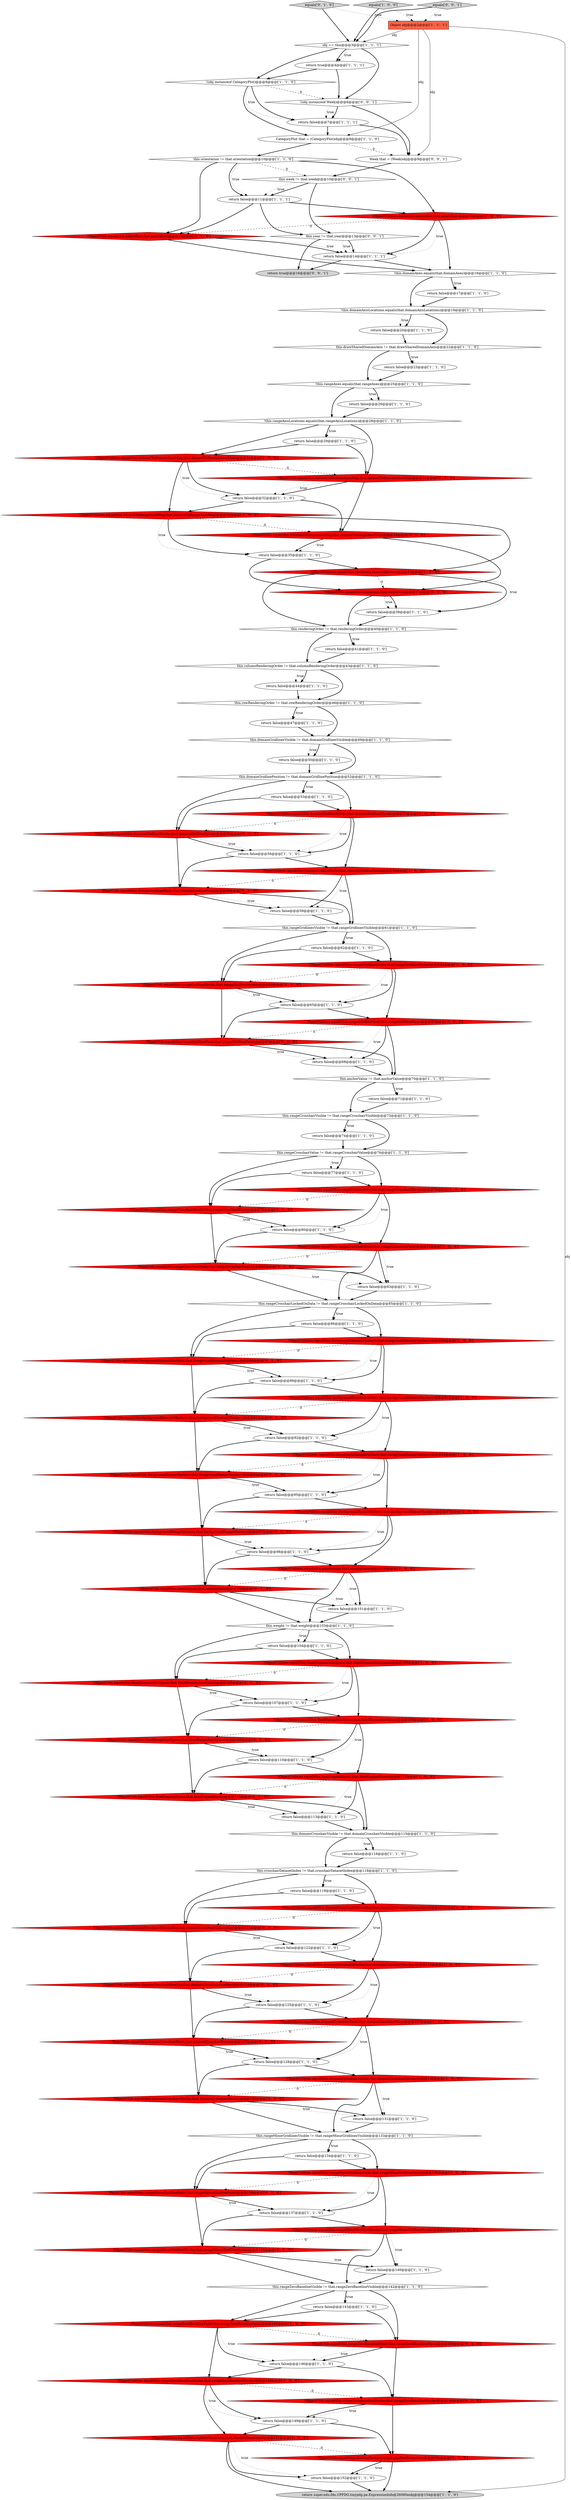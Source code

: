 digraph {
6 [style = filled, label = "return false@@@44@@@['1', '1', '0']", fillcolor = white, shape = ellipse image = "AAA0AAABBB1BBB"];
26 [style = filled, label = "!this.domainAxes.equals(that.domainAxes)@@@16@@@['1', '1', '0']", fillcolor = white, shape = diamond image = "AAA0AAABBB1BBB"];
95 [style = filled, label = "return false@@@47@@@['1', '1', '0']", fillcolor = white, shape = ellipse image = "AAA0AAABBB1BBB"];
1 [style = filled, label = "!ObjectUtilities.equal(this.datasetToDomainAxesMap,that.datasetToDomainAxesMap)@@@31@@@['1', '0', '0']", fillcolor = red, shape = diamond image = "AAA1AAABBB1BBB"];
80 [style = filled, label = "return false@@@143@@@['1', '1', '0']", fillcolor = white, shape = ellipse image = "AAA0AAABBB1BBB"];
8 [style = filled, label = "!this.rangeAxisLocations.equals(that.rangeAxisLocations)@@@28@@@['1', '1', '0']", fillcolor = white, shape = diamond image = "AAA0AAABBB1BBB"];
68 [style = filled, label = "return false@@@92@@@['1', '1', '0']", fillcolor = white, shape = ellipse image = "AAA0AAABBB1BBB"];
24 [style = filled, label = "return false@@@107@@@['1', '1', '0']", fillcolor = white, shape = ellipse image = "AAA0AAABBB1BBB"];
71 [style = filled, label = "!PaintUtilities.equal(this.rangeCrosshairPaint,that.rangeCrosshairPaint)@@@82@@@['1', '0', '0']", fillcolor = red, shape = diamond image = "AAA1AAABBB1BBB"];
104 [style = filled, label = "!ObjectUtils.equal(this.fixedLegendItems,that.fixedLegendItems)@@@112@@@['0', '1', '0']", fillcolor = red, shape = diamond image = "AAA1AAABBB2BBB"];
105 [style = filled, label = "!ObjectUtils.equal(this.backgroundDomainMarkers,that.backgroundDomainMarkers)@@@91@@@['0', '1', '0']", fillcolor = red, shape = diamond image = "AAA1AAABBB2BBB"];
125 [style = filled, label = "!ObjectUtils.equal(this.foregroundDomainMarkers,that.foregroundDomainMarkers)@@@88@@@['0', '1', '0']", fillcolor = red, shape = diamond image = "AAA1AAABBB2BBB"];
127 [style = filled, label = "!PaintUtils.equal(this.rangeCrosshairPaint,that.rangeCrosshairPaint)@@@82@@@['0', '1', '0']", fillcolor = red, shape = diamond image = "AAA1AAABBB2BBB"];
44 [style = filled, label = "return false@@@53@@@['1', '1', '0']", fillcolor = white, shape = ellipse image = "AAA0AAABBB1BBB"];
12 [style = filled, label = "return false@@@95@@@['1', '1', '0']", fillcolor = white, shape = ellipse image = "AAA0AAABBB1BBB"];
62 [style = filled, label = "return false@@@89@@@['1', '1', '0']", fillcolor = white, shape = ellipse image = "AAA0AAABBB1BBB"];
118 [style = filled, label = "!PaintUtils.equal(this.rangeGridlinePaint,that.rangeGridlinePaint)@@@67@@@['0', '1', '0']", fillcolor = red, shape = diamond image = "AAA1AAABBB2BBB"];
60 [style = filled, label = "return false@@@113@@@['1', '1', '0']", fillcolor = white, shape = ellipse image = "AAA0AAABBB1BBB"];
123 [style = filled, label = "!ObjectUtils.equal(this.axisOffset,that.axisOffset)@@@13@@@['0', '1', '0']", fillcolor = red, shape = diamond image = "AAA1AAABBB2BBB"];
39 [style = filled, label = "!ObjectUtilities.equal(this.rangeZeroBaselineStroke,that.rangeZeroBaselineStroke)@@@148@@@['1', '0', '0']", fillcolor = red, shape = diamond image = "AAA1AAABBB1BBB"];
81 [style = filled, label = "return false@@@20@@@['1', '1', '0']", fillcolor = white, shape = ellipse image = "AAA0AAABBB1BBB"];
133 [style = filled, label = "return true@@@16@@@['0', '0', '1']", fillcolor = lightgray, shape = ellipse image = "AAA0AAABBB3BBB"];
101 [style = filled, label = "return false@@@140@@@['1', '1', '0']", fillcolor = white, shape = ellipse image = "AAA0AAABBB1BBB"];
2 [style = filled, label = "!ObjectUtilities.equal(this.renderers,that.renderers)@@@37@@@['1', '0', '0']", fillcolor = red, shape = diamond image = "AAA1AAABBB1BBB"];
9 [style = filled, label = "!ObjectUtilities.equal(this.datasetToRangeAxesMap,that.datasetToRangeAxesMap)@@@34@@@['1', '0', '0']", fillcolor = red, shape = diamond image = "AAA1AAABBB1BBB"];
37 [style = filled, label = "!ObjectUtilities.equal(this.annotations,that.annotations)@@@100@@@['1', '0', '0']", fillcolor = red, shape = diamond image = "AAA1AAABBB1BBB"];
66 [style = filled, label = "!(obj instanceof CategoryPlot)@@@6@@@['1', '1', '0']", fillcolor = white, shape = diamond image = "AAA0AAABBB1BBB"];
3 [style = filled, label = "!ObjectUtilities.equal(this.backgroundDomainMarkers,that.backgroundDomainMarkers)@@@91@@@['1', '0', '0']", fillcolor = red, shape = diamond image = "AAA1AAABBB1BBB"];
79 [style = filled, label = "this.orientation != that.orientation@@@10@@@['1', '1', '0']", fillcolor = white, shape = diamond image = "AAA0AAABBB1BBB"];
54 [style = filled, label = "return false@@@59@@@['1', '1', '0']", fillcolor = white, shape = ellipse image = "AAA0AAABBB1BBB"];
28 [style = filled, label = "!ObjectUtilities.equal(this.shadowGenerator,that.shadowGenerator)@@@151@@@['1', '0', '0']", fillcolor = red, shape = diamond image = "AAA1AAABBB1BBB"];
119 [style = filled, label = "!ObjectUtils.equal(this.annotations,that.annotations)@@@100@@@['0', '1', '0']", fillcolor = red, shape = diamond image = "AAA1AAABBB2BBB"];
51 [style = filled, label = "return false@@@77@@@['1', '1', '0']", fillcolor = white, shape = ellipse image = "AAA0AAABBB1BBB"];
112 [style = filled, label = "!ObjectUtils.equal(this.rangeCrosshairStroke,that.rangeCrosshairStroke)@@@79@@@['0', '1', '0']", fillcolor = red, shape = diamond image = "AAA1AAABBB2BBB"];
131 [style = filled, label = "!ObjectUtils.equal(this.renderers,that.renderers)@@@37@@@['0', '1', '0']", fillcolor = red, shape = diamond image = "AAA1AAABBB2BBB"];
35 [style = filled, label = "this.weight != that.weight@@@103@@@['1', '1', '0']", fillcolor = white, shape = diamond image = "AAA0AAABBB1BBB"];
109 [style = filled, label = "!ObjectUtils.equal(this.domainGridlineStroke,that.domainGridlineStroke)@@@55@@@['0', '1', '0']", fillcolor = red, shape = diamond image = "AAA1AAABBB2BBB"];
58 [style = filled, label = "return false@@@152@@@['1', '1', '0']", fillcolor = white, shape = ellipse image = "AAA0AAABBB1BBB"];
88 [style = filled, label = "Object obj@@@2@@@['1', '1', '1']", fillcolor = tomato, shape = box image = "AAA0AAABBB1BBB"];
85 [style = filled, label = "!PaintUtilities.equal(this.rangeMinorGridlinePaint,that.rangeMinorGridlinePaint)@@@136@@@['1', '0', '0']", fillcolor = red, shape = diamond image = "AAA1AAABBB1BBB"];
84 [style = filled, label = "return false@@@110@@@['1', '1', '0']", fillcolor = white, shape = ellipse image = "AAA0AAABBB1BBB"];
74 [style = filled, label = "return false@@@146@@@['1', '1', '0']", fillcolor = white, shape = ellipse image = "AAA0AAABBB1BBB"];
83 [style = filled, label = "return false@@@35@@@['1', '1', '0']", fillcolor = white, shape = ellipse image = "AAA0AAABBB1BBB"];
73 [style = filled, label = "return false@@@122@@@['1', '1', '0']", fillcolor = white, shape = ellipse image = "AAA0AAABBB1BBB"];
47 [style = filled, label = "!PaintUtilities.equal(this.rangeGridlinePaint,that.rangeGridlinePaint)@@@67@@@['1', '0', '0']", fillcolor = red, shape = diamond image = "AAA1AAABBB1BBB"];
117 [style = filled, label = "!ObjectUtils.equal(this.datasetToRangeAxesMap,that.datasetToRangeAxesMap)@@@34@@@['0', '1', '0']", fillcolor = red, shape = diamond image = "AAA1AAABBB2BBB"];
69 [style = filled, label = "return false@@@17@@@['1', '1', '0']", fillcolor = white, shape = ellipse image = "AAA0AAABBB1BBB"];
89 [style = filled, label = "!ObjectUtilities.equal(this.domainGridlineStroke,that.domainGridlineStroke)@@@55@@@['1', '0', '0']", fillcolor = red, shape = diamond image = "AAA1AAABBB1BBB"];
57 [style = filled, label = "this.rangeCrosshairValue != that.rangeCrosshairValue@@@76@@@['1', '1', '0']", fillcolor = white, shape = diamond image = "AAA0AAABBB1BBB"];
110 [style = filled, label = "!PaintUtils.equal(this.rangeZeroBaselinePaint,that.rangeZeroBaselinePaint)@@@145@@@['0', '1', '0']", fillcolor = red, shape = diamond image = "AAA1AAABBB2BBB"];
121 [style = filled, label = "!ObjectUtils.equal(this.datasetToDomainAxesMap,that.datasetToDomainAxesMap)@@@31@@@['0', '1', '0']", fillcolor = red, shape = diamond image = "AAA1AAABBB2BBB"];
31 [style = filled, label = "return false@@@74@@@['1', '1', '0']", fillcolor = white, shape = ellipse image = "AAA0AAABBB1BBB"];
132 [style = filled, label = "equals['0', '0', '1']", fillcolor = lightgray, shape = diamond image = "AAA0AAABBB3BBB"];
115 [style = filled, label = "!ObjectUtils.equal(this.fixedDomainAxisSpace,that.fixedDomainAxisSpace)@@@106@@@['0', '1', '0']", fillcolor = red, shape = diamond image = "AAA1AAABBB2BBB"];
25 [style = filled, label = "equals['1', '0', '0']", fillcolor = lightgray, shape = diamond image = "AAA0AAABBB1BBB"];
18 [style = filled, label = "!this.rangeAxes.equals(that.rangeAxes)@@@25@@@['1', '1', '0']", fillcolor = white, shape = diamond image = "AAA0AAABBB1BBB"];
82 [style = filled, label = "return false@@@83@@@['1', '1', '0']", fillcolor = white, shape = ellipse image = "AAA0AAABBB1BBB"];
108 [style = filled, label = "equals['0', '1', '0']", fillcolor = lightgray, shape = diamond image = "AAA0AAABBB2BBB"];
17 [style = filled, label = "return false@@@62@@@['1', '1', '0']", fillcolor = white, shape = ellipse image = "AAA0AAABBB1BBB"];
128 [style = filled, label = "!ObjectUtils.equal(this.domainCrosshairColumnKey,that.domainCrosshairColumnKey)@@@121@@@['0', '1', '0']", fillcolor = red, shape = diamond image = "AAA1AAABBB2BBB"];
86 [style = filled, label = "!ObjectUtilities.equal(this.rangeGridlineStroke,that.rangeGridlineStroke)@@@64@@@['1', '0', '0']", fillcolor = red, shape = diamond image = "AAA1AAABBB1BBB"];
129 [style = filled, label = "!ObjectUtils.equal(this.foregroundRangeMarkers,that.foregroundRangeMarkers)@@@94@@@['0', '1', '0']", fillcolor = red, shape = diamond image = "AAA1AAABBB2BBB"];
32 [style = filled, label = "!ObjectUtilities.equal(this.domainCrosshairColumnKey,that.domainCrosshairColumnKey)@@@121@@@['1', '0', '0']", fillcolor = red, shape = diamond image = "AAA1AAABBB1BBB"];
126 [style = filled, label = "!ObjectUtils.equal(this.backgroundRangeMarkers,that.backgroundRangeMarkers)@@@97@@@['0', '1', '0']", fillcolor = red, shape = diamond image = "AAA1AAABBB2BBB"];
137 [style = filled, label = "Week that = (Week)obj@@@9@@@['0', '0', '1']", fillcolor = white, shape = ellipse image = "AAA0AAABBB3BBB"];
41 [style = filled, label = "this.domainCrosshairVisible != that.domainCrosshairVisible@@@115@@@['1', '1', '0']", fillcolor = white, shape = diamond image = "AAA0AAABBB1BBB"];
23 [style = filled, label = "obj == this@@@3@@@['1', '1', '1']", fillcolor = white, shape = diamond image = "AAA0AAABBB1BBB"];
52 [style = filled, label = "this.drawSharedDomainAxis != that.drawSharedDomainAxis@@@22@@@['1', '1', '0']", fillcolor = white, shape = diamond image = "AAA0AAABBB1BBB"];
67 [style = filled, label = "return false@@@131@@@['1', '1', '0']", fillcolor = white, shape = ellipse image = "AAA0AAABBB1BBB"];
59 [style = filled, label = "return false@@@134@@@['1', '1', '0']", fillcolor = white, shape = ellipse image = "AAA0AAABBB1BBB"];
30 [style = filled, label = "this.renderingOrder != that.renderingOrder@@@40@@@['1', '1', '0']", fillcolor = white, shape = diamond image = "AAA0AAABBB1BBB"];
46 [style = filled, label = "return false@@@116@@@['1', '1', '0']", fillcolor = white, shape = ellipse image = "AAA0AAABBB1BBB"];
48 [style = filled, label = "this.rangeCrosshairLockedOnData != that.rangeCrosshairLockedOnData@@@85@@@['1', '1', '0']", fillcolor = white, shape = diamond image = "AAA0AAABBB1BBB"];
5 [style = filled, label = "return false@@@11@@@['1', '1', '1']", fillcolor = white, shape = ellipse image = "AAA0AAABBB1BBB"];
56 [style = filled, label = "!PaintUtilities.equal(this.domainGridlinePaint,that.domainGridlinePaint)@@@58@@@['1', '0', '0']", fillcolor = red, shape = diamond image = "AAA1AAABBB1BBB"];
111 [style = filled, label = "!ObjectUtils.equal(this.rangeZeroBaselineStroke,that.rangeZeroBaselineStroke)@@@148@@@['0', '1', '0']", fillcolor = red, shape = diamond image = "AAA1AAABBB2BBB"];
87 [style = filled, label = "return false@@@101@@@['1', '1', '0']", fillcolor = white, shape = ellipse image = "AAA0AAABBB1BBB"];
21 [style = filled, label = "this.columnRenderingOrder != that.columnRenderingOrder@@@43@@@['1', '1', '0']", fillcolor = white, shape = diamond image = "AAA0AAABBB1BBB"];
11 [style = filled, label = "return false@@@125@@@['1', '1', '0']", fillcolor = white, shape = ellipse image = "AAA0AAABBB1BBB"];
49 [style = filled, label = "!ObjectUtilities.equal(this.backgroundRangeMarkers,that.backgroundRangeMarkers)@@@97@@@['1', '0', '0']", fillcolor = red, shape = diamond image = "AAA1AAABBB1BBB"];
76 [style = filled, label = "this.crosshairDatasetIndex != that.crosshairDatasetIndex@@@118@@@['1', '1', '0']", fillcolor = white, shape = diamond image = "AAA0AAABBB1BBB"];
113 [style = filled, label = "!PaintUtils.equal(this.domainCrosshairPaint,that.domainCrosshairPaint)@@@127@@@['0', '1', '0']", fillcolor = red, shape = diamond image = "AAA1AAABBB2BBB"];
29 [style = filled, label = "return false@@@128@@@['1', '1', '0']", fillcolor = white, shape = ellipse image = "AAA0AAABBB1BBB"];
50 [style = filled, label = "return super.edu.fdu.CPPDG.tinypdg.pe.ExpressionInfo@26060eobj@@@154@@@['1', '1', '0']", fillcolor = lightgray, shape = ellipse image = "AAA0AAABBB1BBB"];
15 [style = filled, label = "this.anchorValue != that.anchorValue@@@70@@@['1', '1', '0']", fillcolor = white, shape = diamond image = "AAA0AAABBB1BBB"];
10 [style = filled, label = "!ObjectUtilities.equal(this.foregroundDomainMarkers,that.foregroundDomainMarkers)@@@88@@@['1', '0', '0']", fillcolor = red, shape = diamond image = "AAA1AAABBB1BBB"];
14 [style = filled, label = "!ObjectUtilities.equal(this.domainCrosshairRowKey,that.domainCrosshairRowKey)@@@124@@@['1', '0', '0']", fillcolor = red, shape = diamond image = "AAA1AAABBB1BBB"];
91 [style = filled, label = "return false@@@14@@@['1', '1', '1']", fillcolor = white, shape = ellipse image = "AAA0AAABBB1BBB"];
65 [style = filled, label = "return false@@@23@@@['1', '1', '0']", fillcolor = white, shape = ellipse image = "AAA0AAABBB1BBB"];
55 [style = filled, label = "!ObjectUtilities.equal(this.fixedDomainAxisSpace,that.fixedDomainAxisSpace)@@@106@@@['1', '0', '0']", fillcolor = red, shape = diamond image = "AAA1AAABBB1BBB"];
27 [style = filled, label = "return false@@@32@@@['1', '1', '0']", fillcolor = white, shape = ellipse image = "AAA0AAABBB1BBB"];
13 [style = filled, label = "this.rowRenderingOrder != that.rowRenderingOrder@@@46@@@['1', '1', '0']", fillcolor = white, shape = diamond image = "AAA0AAABBB1BBB"];
97 [style = filled, label = "this.rangeZeroBaselineVisible != that.rangeZeroBaselineVisible@@@142@@@['1', '1', '0']", fillcolor = white, shape = diamond image = "AAA0AAABBB1BBB"];
78 [style = filled, label = "return false@@@98@@@['1', '1', '0']", fillcolor = white, shape = ellipse image = "AAA0AAABBB1BBB"];
70 [style = filled, label = "return false@@@119@@@['1', '1', '0']", fillcolor = white, shape = ellipse image = "AAA0AAABBB1BBB"];
33 [style = filled, label = "!ObjectUtilities.equal(this.foregroundRangeMarkers,that.foregroundRangeMarkers)@@@94@@@['1', '0', '0']", fillcolor = red, shape = diamond image = "AAA1AAABBB1BBB"];
75 [style = filled, label = "!ObjectUtilities.equal(this.axisOffset,that.axisOffset)@@@13@@@['1', '0', '0']", fillcolor = red, shape = diamond image = "AAA1AAABBB1BBB"];
116 [style = filled, label = "!ObjectUtils.equal(this.fixedRangeAxisSpace,that.fixedRangeAxisSpace)@@@109@@@['0', '1', '0']", fillcolor = red, shape = diamond image = "AAA1AAABBB2BBB"];
99 [style = filled, label = "!ObjectUtilities.equal(this.fixedRangeAxisSpace,that.fixedRangeAxisSpace)@@@109@@@['1', '0', '0']", fillcolor = red, shape = diamond image = "AAA1AAABBB1BBB"];
43 [style = filled, label = "return false@@@56@@@['1', '1', '0']", fillcolor = white, shape = ellipse image = "AAA0AAABBB1BBB"];
34 [style = filled, label = "return false@@@71@@@['1', '1', '0']", fillcolor = white, shape = ellipse image = "AAA0AAABBB1BBB"];
96 [style = filled, label = "this.rangeGridlinesVisible != that.rangeGridlinesVisible@@@61@@@['1', '1', '0']", fillcolor = white, shape = diamond image = "AAA0AAABBB1BBB"];
134 [style = filled, label = "this.year != that.year@@@13@@@['0', '0', '1']", fillcolor = white, shape = diamond image = "AAA0AAABBB3BBB"];
22 [style = filled, label = "!ObjectUtilities.equal(this.rangeCrosshairStroke,that.rangeCrosshairStroke)@@@79@@@['1', '0', '0']", fillcolor = red, shape = diamond image = "AAA1AAABBB1BBB"];
103 [style = filled, label = "return true@@@4@@@['1', '1', '1']", fillcolor = white, shape = ellipse image = "AAA0AAABBB1BBB"];
72 [style = filled, label = "return false@@@41@@@['1', '1', '0']", fillcolor = white, shape = ellipse image = "AAA0AAABBB1BBB"];
7 [style = filled, label = "return false@@@50@@@['1', '1', '0']", fillcolor = white, shape = ellipse image = "AAA0AAABBB1BBB"];
19 [style = filled, label = "return false@@@80@@@['1', '1', '0']", fillcolor = white, shape = ellipse image = "AAA0AAABBB1BBB"];
107 [style = filled, label = "!ObjectUtils.equal(this.shadowGenerator,that.shadowGenerator)@@@151@@@['0', '1', '0']", fillcolor = red, shape = diamond image = "AAA1AAABBB2BBB"];
122 [style = filled, label = "!ObjectUtils.equal(this.rangeGridlineStroke,that.rangeGridlineStroke)@@@64@@@['0', '1', '0']", fillcolor = red, shape = diamond image = "AAA1AAABBB2BBB"];
63 [style = filled, label = "!ObjectUtilities.equal(this.rangeMinorGridlineStroke,that.rangeMinorGridlineStroke)@@@139@@@['1', '0', '0']", fillcolor = red, shape = diamond image = "AAA1AAABBB1BBB"];
0 [style = filled, label = "return false@@@137@@@['1', '1', '0']", fillcolor = white, shape = ellipse image = "AAA0AAABBB1BBB"];
40 [style = filled, label = "!this.domainAxisLocations.equals(that.domainAxisLocations)@@@19@@@['1', '1', '0']", fillcolor = white, shape = diamond image = "AAA0AAABBB1BBB"];
38 [style = filled, label = "return false@@@86@@@['1', '1', '0']", fillcolor = white, shape = ellipse image = "AAA0AAABBB1BBB"];
36 [style = filled, label = "this.rangeCrosshairVisible != that.rangeCrosshairVisible@@@73@@@['1', '1', '0']", fillcolor = white, shape = diamond image = "AAA0AAABBB1BBB"];
100 [style = filled, label = "!PaintUtilities.equal(this.domainCrosshairPaint,that.domainCrosshairPaint)@@@127@@@['1', '0', '0']", fillcolor = red, shape = diamond image = "AAA1AAABBB1BBB"];
130 [style = filled, label = "!ObjectUtils.equal(this.domainCrosshairStroke,that.domainCrosshairStroke)@@@130@@@['0', '1', '0']", fillcolor = red, shape = diamond image = "AAA1AAABBB2BBB"];
94 [style = filled, label = "!ObjectUtilities.equal(this.domainCrosshairStroke,that.domainCrosshairStroke)@@@130@@@['1', '0', '0']", fillcolor = red, shape = diamond image = "AAA1AAABBB1BBB"];
98 [style = filled, label = "return false@@@38@@@['1', '1', '0']", fillcolor = white, shape = ellipse image = "AAA0AAABBB1BBB"];
92 [style = filled, label = "this.domainGridlinePosition != that.domainGridlinePosition@@@52@@@['1', '1', '0']", fillcolor = white, shape = diamond image = "AAA0AAABBB1BBB"];
42 [style = filled, label = "CategoryPlot that = (CategoryPlot)obj@@@9@@@['1', '1', '0']", fillcolor = white, shape = ellipse image = "AAA0AAABBB1BBB"];
16 [style = filled, label = "return false@@@104@@@['1', '1', '0']", fillcolor = white, shape = ellipse image = "AAA0AAABBB1BBB"];
135 [style = filled, label = "this.week != that.week@@@10@@@['0', '0', '1']", fillcolor = white, shape = diamond image = "AAA0AAABBB3BBB"];
124 [style = filled, label = "!ObjectUtils.equal(this.domainCrosshairRowKey,that.domainCrosshairRowKey)@@@124@@@['0', '1', '0']", fillcolor = red, shape = diamond image = "AAA1AAABBB2BBB"];
77 [style = filled, label = "return false@@@26@@@['1', '1', '0']", fillcolor = white, shape = ellipse image = "AAA0AAABBB1BBB"];
20 [style = filled, label = "this.rangeMinorGridlinesVisible != that.rangeMinorGridlinesVisible@@@133@@@['1', '1', '0']", fillcolor = white, shape = diamond image = "AAA0AAABBB1BBB"];
45 [style = filled, label = "return false@@@7@@@['1', '1', '1']", fillcolor = white, shape = ellipse image = "AAA0AAABBB1BBB"];
61 [style = filled, label = "!ObjectUtilities.equal(this.fixedLegendItems,that.fixedLegendItems)@@@112@@@['1', '0', '0']", fillcolor = red, shape = diamond image = "AAA1AAABBB1BBB"];
93 [style = filled, label = "return false@@@68@@@['1', '1', '0']", fillcolor = white, shape = ellipse image = "AAA0AAABBB1BBB"];
90 [style = filled, label = "return false@@@149@@@['1', '1', '0']", fillcolor = white, shape = ellipse image = "AAA0AAABBB1BBB"];
106 [style = filled, label = "!ObjectUtils.equal(this.rangeMinorGridlineStroke,that.rangeMinorGridlineStroke)@@@139@@@['0', '1', '0']", fillcolor = red, shape = diamond image = "AAA1AAABBB2BBB"];
136 [style = filled, label = "!(obj instanceof Week)@@@6@@@['0', '0', '1']", fillcolor = white, shape = diamond image = "AAA0AAABBB3BBB"];
120 [style = filled, label = "!PaintUtils.equal(this.domainGridlinePaint,that.domainGridlinePaint)@@@58@@@['0', '1', '0']", fillcolor = red, shape = diamond image = "AAA1AAABBB2BBB"];
53 [style = filled, label = "this.domainGridlinesVisible != that.domainGridlinesVisible@@@49@@@['1', '1', '0']", fillcolor = white, shape = diamond image = "AAA0AAABBB1BBB"];
102 [style = filled, label = "return false@@@29@@@['1', '1', '0']", fillcolor = white, shape = ellipse image = "AAA0AAABBB1BBB"];
64 [style = filled, label = "return false@@@65@@@['1', '1', '0']", fillcolor = white, shape = ellipse image = "AAA0AAABBB1BBB"];
114 [style = filled, label = "!PaintUtils.equal(this.rangeMinorGridlinePaint,that.rangeMinorGridlinePaint)@@@136@@@['0', '1', '0']", fillcolor = red, shape = diamond image = "AAA1AAABBB2BBB"];
4 [style = filled, label = "!PaintUtilities.equal(this.rangeZeroBaselinePaint,that.rangeZeroBaselinePaint)@@@145@@@['1', '0', '0']", fillcolor = red, shape = diamond image = "AAA1AAABBB1BBB"];
116->104 [style = bold, label=""];
62->3 [style = bold, label=""];
16->55 [style = bold, label=""];
1->27 [style = bold, label=""];
49->126 [style = dashed, label="0"];
26->40 [style = bold, label=""];
88->137 [style = solid, label="obj"];
49->78 [style = bold, label=""];
118->93 [style = dotted, label="true"];
35->16 [style = dotted, label="true"];
114->106 [style = bold, label=""];
54->96 [style = bold, label=""];
134->91 [style = bold, label=""];
20->59 [style = dotted, label="true"];
91->26 [style = bold, label=""];
88->50 [style = solid, label="obj"];
99->84 [style = bold, label=""];
59->85 [style = bold, label=""];
134->91 [style = dotted, label="true"];
48->10 [style = bold, label=""];
106->97 [style = bold, label=""];
89->56 [style = bold, label=""];
110->74 [style = dotted, label="true"];
87->35 [style = bold, label=""];
38->125 [style = bold, label=""];
85->114 [style = dashed, label="0"];
104->60 [style = dotted, label="true"];
22->19 [style = dotted, label="true"];
15->34 [style = bold, label=""];
37->119 [style = dashed, label="0"];
40->52 [style = bold, label=""];
122->118 [style = bold, label=""];
98->30 [style = bold, label=""];
36->31 [style = bold, label=""];
40->81 [style = dotted, label="true"];
27->117 [style = bold, label=""];
47->93 [style = dotted, label="true"];
22->112 [style = dashed, label="0"];
23->103 [style = dotted, label="true"];
119->87 [style = dotted, label="true"];
116->84 [style = bold, label=""];
126->78 [style = dotted, label="true"];
111->90 [style = dotted, label="true"];
55->115 [style = dashed, label="0"];
44->89 [style = bold, label=""];
7->92 [style = bold, label=""];
32->73 [style = bold, label=""];
21->6 [style = dotted, label="true"];
15->36 [style = bold, label=""];
71->127 [style = dashed, label="0"];
105->129 [style = bold, label=""];
16->115 [style = bold, label=""];
39->111 [style = dashed, label="0"];
107->58 [style = bold, label=""];
23->66 [style = bold, label=""];
116->84 [style = dotted, label="true"];
10->62 [style = bold, label=""];
100->94 [style = bold, label=""];
120->54 [style = dotted, label="true"];
0->63 [style = bold, label=""];
3->68 [style = dotted, label="true"];
127->82 [style = bold, label=""];
105->68 [style = bold, label=""];
74->39 [style = bold, label=""];
26->69 [style = bold, label=""];
89->109 [style = dashed, label="0"];
28->58 [style = bold, label=""];
123->91 [style = bold, label=""];
30->72 [style = bold, label=""];
33->129 [style = dashed, label="0"];
112->19 [style = bold, label=""];
83->131 [style = bold, label=""];
62->105 [style = bold, label=""];
5->123 [style = bold, label=""];
9->83 [style = dotted, label="true"];
135->5 [style = bold, label=""];
74->111 [style = bold, label=""];
71->82 [style = bold, label=""];
51->22 [style = bold, label=""];
137->135 [style = bold, label=""];
126->119 [style = bold, label=""];
76->70 [style = dotted, label="true"];
125->62 [style = dotted, label="true"];
79->123 [style = bold, label=""];
63->106 [style = dashed, label="0"];
89->43 [style = bold, label=""];
2->30 [style = bold, label=""];
131->30 [style = bold, label=""];
89->43 [style = dotted, label="true"];
47->93 [style = bold, label=""];
81->52 [style = bold, label=""];
28->50 [style = bold, label=""];
4->74 [style = dotted, label="true"];
71->48 [style = bold, label=""];
99->61 [style = bold, label=""];
8->1 [style = bold, label=""];
46->76 [style = bold, label=""];
131->98 [style = bold, label=""];
17->122 [style = bold, label=""];
66->45 [style = bold, label=""];
129->12 [style = dotted, label="true"];
124->11 [style = dotted, label="true"];
15->34 [style = dotted, label="true"];
57->51 [style = bold, label=""];
136->45 [style = bold, label=""];
76->32 [style = bold, label=""];
8->102 [style = dotted, label="true"];
3->33 [style = bold, label=""];
60->41 [style = bold, label=""];
40->81 [style = bold, label=""];
96->122 [style = bold, label=""];
121->117 [style = bold, label=""];
41->76 [style = bold, label=""];
31->57 [style = bold, label=""];
34->36 [style = bold, label=""];
0->106 [style = bold, label=""];
9->83 [style = bold, label=""];
129->12 [style = bold, label=""];
119->87 [style = bold, label=""];
124->11 [style = bold, label=""];
5->134 [style = bold, label=""];
75->91 [style = dotted, label="true"];
97->80 [style = dotted, label="true"];
22->19 [style = bold, label=""];
33->12 [style = dotted, label="true"];
30->72 [style = dotted, label="true"];
4->39 [style = bold, label=""];
66->45 [style = dotted, label="true"];
32->14 [style = bold, label=""];
28->58 [style = dotted, label="true"];
106->101 [style = bold, label=""];
128->73 [style = dotted, label="true"];
112->19 [style = dotted, label="true"];
12->49 [style = bold, label=""];
80->110 [style = bold, label=""];
30->21 [style = bold, label=""];
37->87 [style = dotted, label="true"];
130->67 [style = dotted, label="true"];
14->100 [style = bold, label=""];
78->119 [style = bold, label=""];
111->107 [style = bold, label=""];
76->70 [style = bold, label=""];
84->104 [style = bold, label=""];
18->8 [style = bold, label=""];
37->35 [style = bold, label=""];
130->67 [style = bold, label=""];
37->87 [style = bold, label=""];
103->136 [style = bold, label=""];
132->88 [style = dotted, label="true"];
109->43 [style = dotted, label="true"];
5->75 [style = bold, label=""];
35->16 [style = bold, label=""];
61->60 [style = bold, label=""];
13->53 [style = bold, label=""];
106->101 [style = dotted, label="true"];
115->24 [style = bold, label=""];
96->17 [style = dotted, label="true"];
108->88 [style = dotted, label="true"];
68->33 [style = bold, label=""];
99->84 [style = dotted, label="true"];
19->127 [style = bold, label=""];
136->137 [style = bold, label=""];
71->82 [style = dotted, label="true"];
3->105 [style = dashed, label="0"];
64->47 [style = bold, label=""];
86->64 [style = dotted, label="true"];
75->123 [style = dashed, label="0"];
20->59 [style = bold, label=""];
95->53 [style = bold, label=""];
17->86 [style = bold, label=""];
57->22 [style = bold, label=""];
43->56 [style = bold, label=""];
61->104 [style = dashed, label="0"];
3->68 [style = bold, label=""];
84->61 [style = bold, label=""];
94->130 [style = dashed, label="0"];
107->58 [style = dotted, label="true"];
35->55 [style = bold, label=""];
86->47 [style = bold, label=""];
109->43 [style = bold, label=""];
47->118 [style = dashed, label="0"];
57->51 [style = dotted, label="true"];
117->83 [style = dotted, label="true"];
77->8 [style = bold, label=""];
65->18 [style = bold, label=""];
117->83 [style = bold, label=""];
29->130 [style = bold, label=""];
121->27 [style = bold, label=""];
70->32 [style = bold, label=""];
113->29 [style = bold, label=""];
92->44 [style = dotted, label="true"];
135->5 [style = dotted, label="true"];
14->11 [style = dotted, label="true"];
105->68 [style = dotted, label="true"];
122->64 [style = bold, label=""];
127->82 [style = dotted, label="true"];
2->98 [style = bold, label=""];
127->48 [style = bold, label=""];
21->13 [style = bold, label=""];
115->24 [style = dotted, label="true"];
10->62 [style = dotted, label="true"];
53->92 [style = bold, label=""];
41->46 [style = dotted, label="true"];
9->2 [style = bold, label=""];
10->125 [style = dashed, label="0"];
120->96 [style = bold, label=""];
52->65 [style = bold, label=""];
61->60 [style = dotted, label="true"];
82->48 [style = bold, label=""];
18->77 [style = dotted, label="true"];
45->137 [style = bold, label=""];
79->5 [style = dotted, label="true"];
36->31 [style = dotted, label="true"];
20->85 [style = bold, label=""];
113->29 [style = dotted, label="true"];
120->54 [style = bold, label=""];
42->137 [style = dashed, label="0"];
104->60 [style = bold, label=""];
41->46 [style = bold, label=""];
124->113 [style = bold, label=""];
76->128 [style = bold, label=""];
36->57 [style = bold, label=""];
100->29 [style = bold, label=""];
64->118 [style = bold, label=""];
118->15 [style = bold, label=""];
4->110 [style = dashed, label="0"];
85->0 [style = dotted, label="true"];
49->37 [style = bold, label=""];
79->135 [style = dashed, label="0"];
24->116 [style = bold, label=""];
23->136 [style = bold, label=""];
94->67 [style = bold, label=""];
88->42 [style = solid, label="obj"];
96->86 [style = bold, label=""];
75->26 [style = bold, label=""];
4->74 [style = bold, label=""];
48->125 [style = bold, label=""];
1->9 [style = bold, label=""];
129->126 [style = bold, label=""];
101->97 [style = bold, label=""];
83->2 [style = bold, label=""];
6->13 [style = bold, label=""];
57->112 [style = bold, label=""];
79->75 [style = bold, label=""];
2->131 [style = dashed, label="0"];
13->95 [style = bold, label=""];
102->121 [style = bold, label=""];
33->49 [style = bold, label=""];
117->131 [style = bold, label=""];
66->136 [style = dashed, label="0"];
134->133 [style = bold, label=""];
113->130 [style = bold, label=""];
47->15 [style = bold, label=""];
14->124 [style = dashed, label="0"];
21->6 [style = bold, label=""];
132->23 [style = bold, label=""];
78->37 [style = bold, label=""];
10->3 [style = bold, label=""];
53->7 [style = dotted, label="true"];
13->95 [style = dotted, label="true"];
110->111 [style = bold, label=""];
39->28 [style = bold, label=""];
56->120 [style = dashed, label="0"];
11->100 [style = bold, label=""];
67->20 [style = bold, label=""];
12->126 [style = bold, label=""];
75->91 [style = bold, label=""];
48->38 [style = bold, label=""];
29->94 [style = bold, label=""];
126->78 [style = bold, label=""];
52->65 [style = dotted, label="true"];
109->120 [style = bold, label=""];
100->113 [style = dashed, label="0"];
39->90 [style = bold, label=""];
49->78 [style = dotted, label="true"];
58->50 [style = bold, label=""];
123->91 [style = dotted, label="true"];
88->23 [style = solid, label="obj"];
97->80 [style = bold, label=""];
8->121 [style = bold, label=""];
27->9 [style = bold, label=""];
43->120 [style = bold, label=""];
68->129 [style = bold, label=""];
39->90 [style = dotted, label="true"];
19->71 [style = bold, label=""];
44->109 [style = bold, label=""];
56->54 [style = bold, label=""];
107->50 [style = bold, label=""];
8->102 [style = bold, label=""];
112->127 [style = bold, label=""];
135->134 [style = bold, label=""];
45->42 [style = bold, label=""];
56->54 [style = dotted, label="true"];
22->71 [style = bold, label=""];
23->103 [style = bold, label=""];
14->11 [style = bold, label=""];
1->27 [style = dotted, label="true"];
122->64 [style = dotted, label="true"];
125->105 [style = bold, label=""];
114->0 [style = bold, label=""];
108->23 [style = bold, label=""];
80->4 [style = bold, label=""];
51->112 [style = bold, label=""];
56->96 [style = bold, label=""];
91->133 [style = bold, label=""];
85->63 [style = bold, label=""];
42->79 [style = bold, label=""];
104->41 [style = bold, label=""];
63->101 [style = bold, label=""];
86->122 [style = dashed, label="0"];
85->0 [style = bold, label=""];
35->115 [style = bold, label=""];
97->110 [style = bold, label=""];
1->121 [style = dashed, label="0"];
97->4 [style = bold, label=""];
131->98 [style = dotted, label="true"];
59->114 [style = bold, label=""];
25->88 [style = dotted, label="true"];
52->18 [style = bold, label=""];
72->21 [style = bold, label=""];
128->73 [style = bold, label=""];
26->69 [style = dotted, label="true"];
103->66 [style = bold, label=""];
94->67 [style = dotted, label="true"];
32->128 [style = dashed, label="0"];
28->107 [style = dashed, label="0"];
61->41 [style = bold, label=""];
114->0 [style = dotted, label="true"];
92->44 [style = bold, label=""];
92->89 [style = bold, label=""];
100->29 [style = dotted, label="true"];
121->27 [style = dotted, label="true"];
33->12 [style = bold, label=""];
119->35 [style = bold, label=""];
73->124 [style = bold, label=""];
69->40 [style = bold, label=""];
111->90 [style = bold, label=""];
18->77 [style = bold, label=""];
70->128 [style = bold, label=""];
55->99 [style = bold, label=""];
73->14 [style = bold, label=""];
66->42 [style = bold, label=""];
63->101 [style = dotted, label="true"];
90->107 [style = bold, label=""];
102->1 [style = bold, label=""];
63->97 [style = bold, label=""];
2->98 [style = dotted, label="true"];
48->38 [style = dotted, label="true"];
86->64 [style = bold, label=""];
94->20 [style = bold, label=""];
32->73 [style = dotted, label="true"];
11->113 [style = bold, label=""];
123->26 [style = bold, label=""];
115->116 [style = bold, label=""];
38->10 [style = bold, label=""];
25->23 [style = bold, label=""];
125->62 [style = bold, label=""];
136->45 [style = dotted, label="true"];
55->24 [style = bold, label=""];
9->117 [style = dashed, label="0"];
130->20 [style = bold, label=""];
110->74 [style = bold, label=""];
96->17 [style = bold, label=""];
118->93 [style = bold, label=""];
99->116 [style = dashed, label="0"];
24->99 [style = bold, label=""];
92->109 [style = bold, label=""];
79->5 [style = bold, label=""];
53->7 [style = bold, label=""];
128->124 [style = bold, label=""];
20->114 [style = bold, label=""];
55->24 [style = dotted, label="true"];
93->15 [style = bold, label=""];
90->28 [style = bold, label=""];
}
